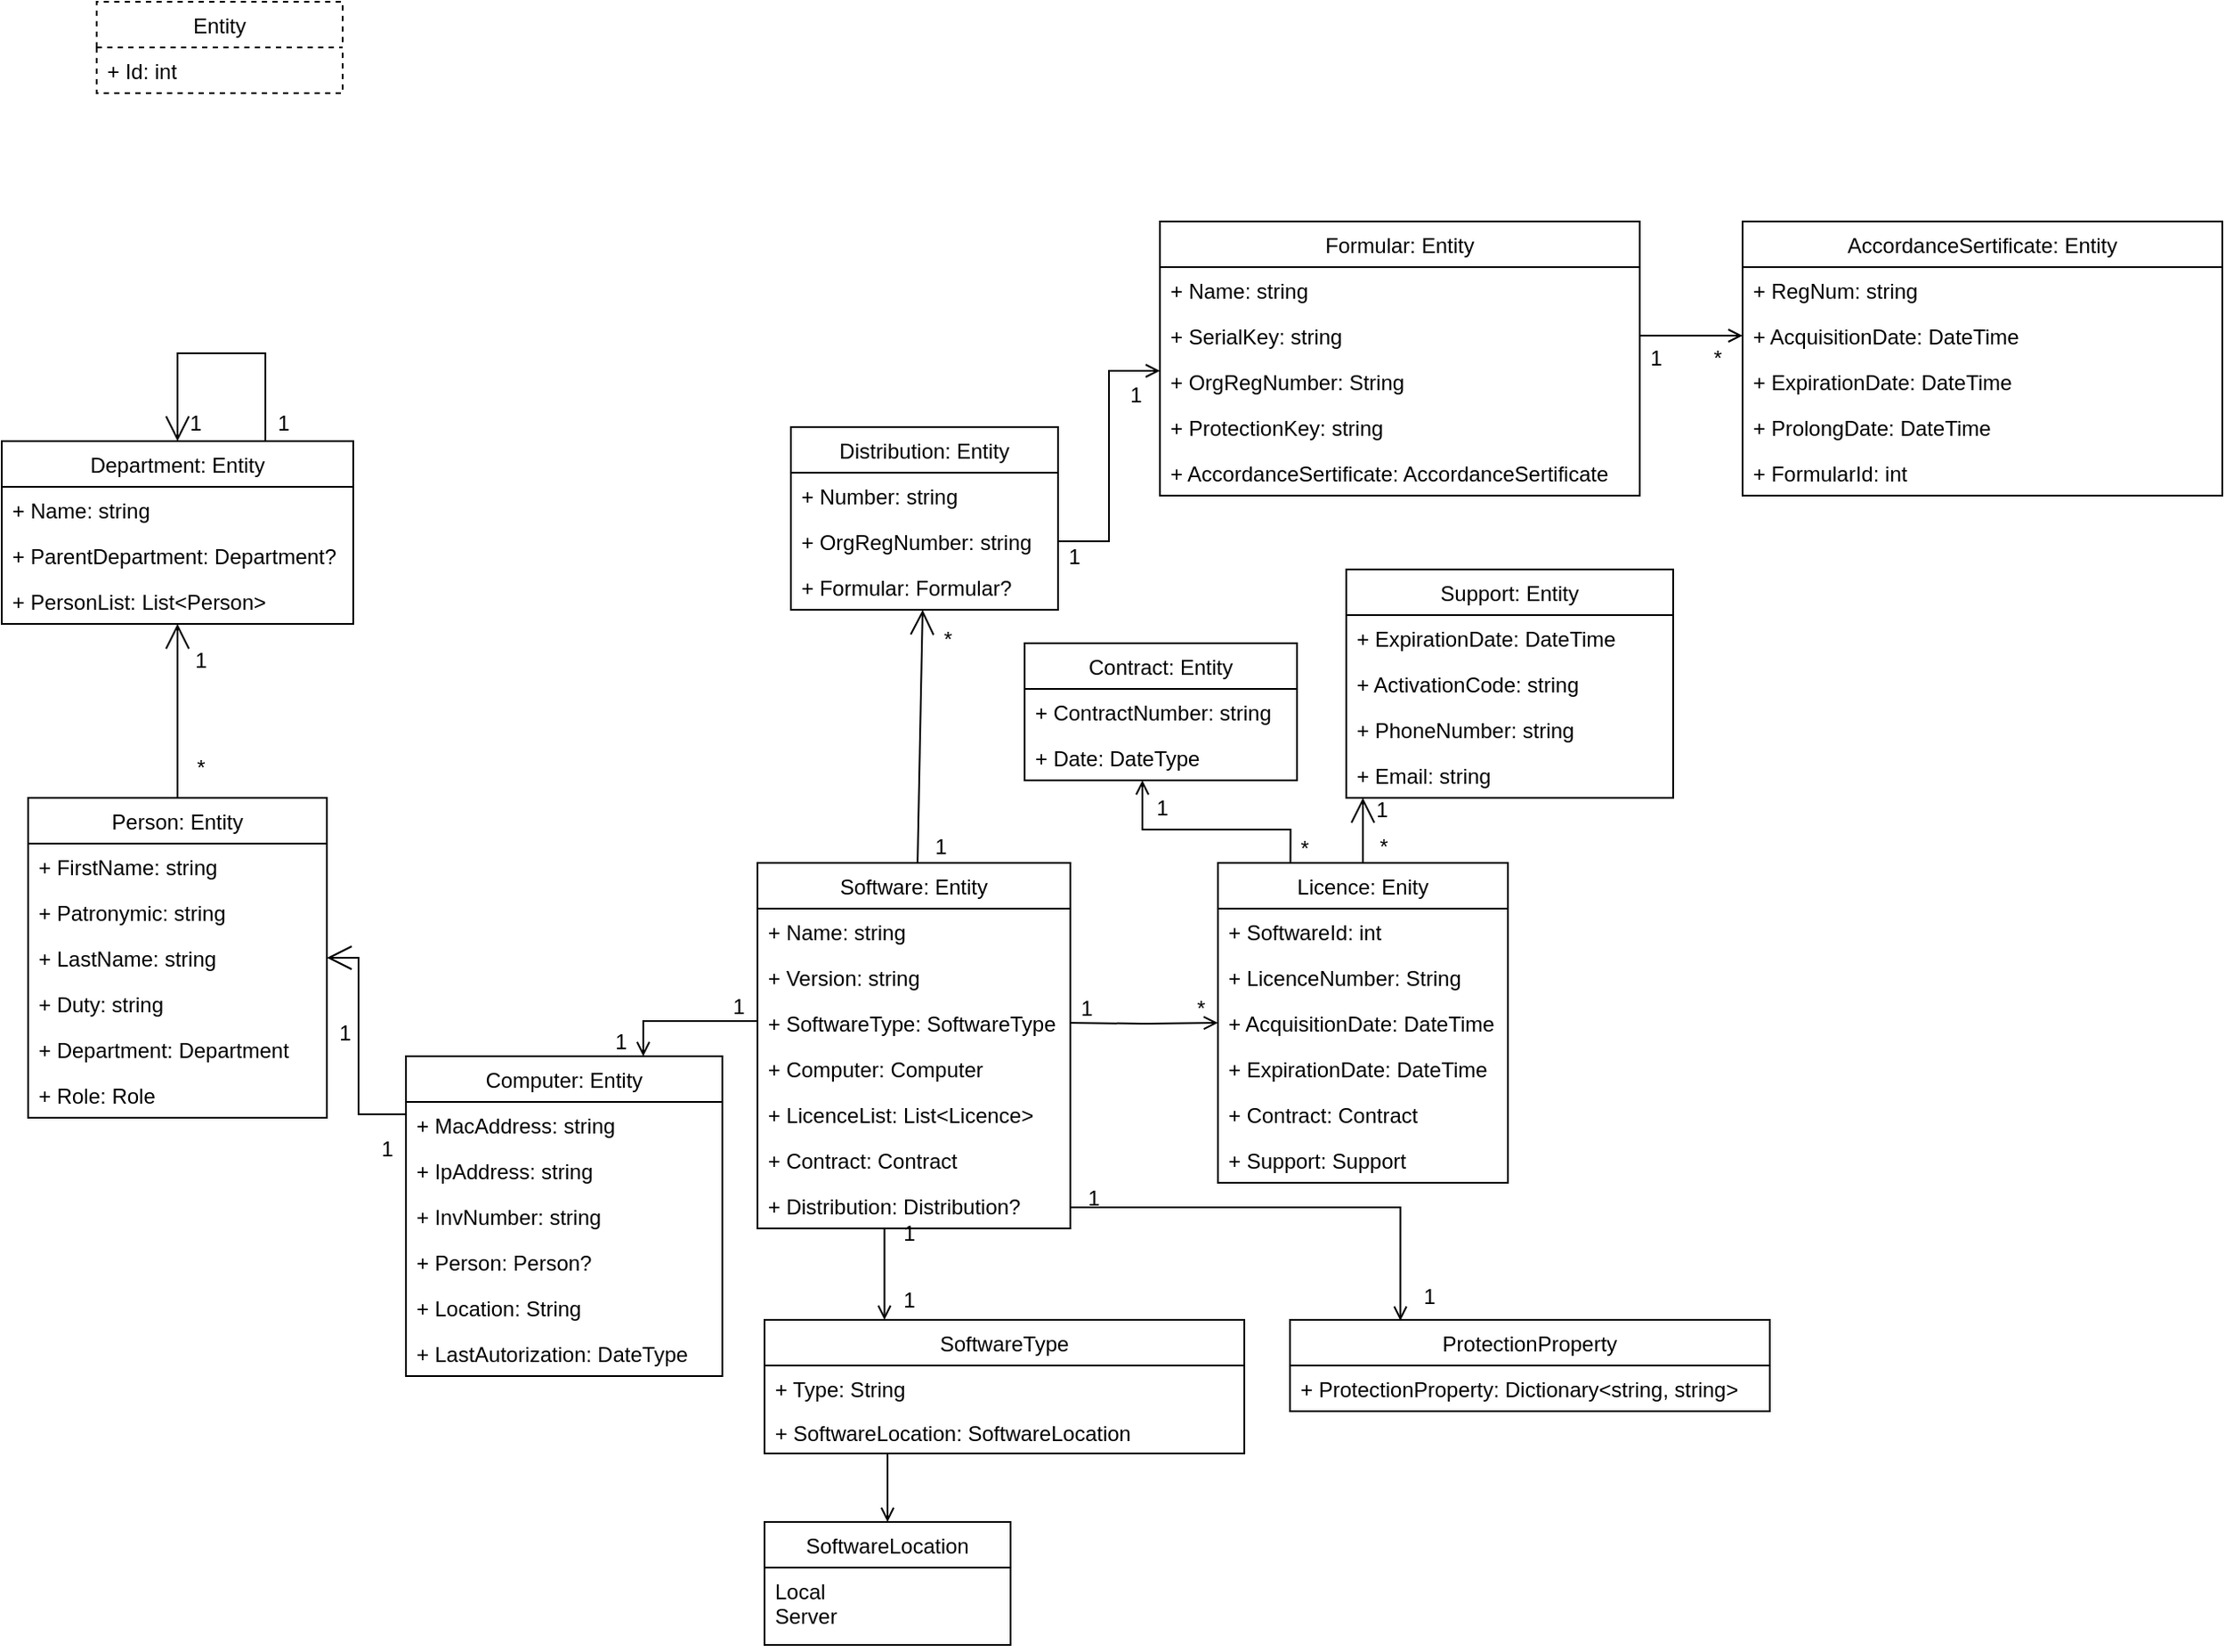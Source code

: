 <mxfile version="16.5.6" type="github">
  <diagram id="y8QH2Xs-EVp4dDAqNL8i" name="Page-1">
    <mxGraphModel dx="1185" dy="1807" grid="0" gridSize="10" guides="1" tooltips="1" connect="1" arrows="1" fold="1" page="1" pageScale="1" pageWidth="827" pageHeight="1169" math="0" shadow="0">
      <root>
        <mxCell id="0" />
        <mxCell id="1" parent="0" />
        <mxCell id="FjzVUKd9onfO_mUSDXpC-1" value="Entity" style="swimlane;fontStyle=0;childLayout=stackLayout;horizontal=1;startSize=26;fillColor=none;horizontalStack=0;resizeParent=1;resizeParentMax=0;resizeLast=0;collapsible=1;marginBottom=0;dashed=1;" parent="1" vertex="1">
          <mxGeometry x="114" y="-430" width="140" height="52" as="geometry" />
        </mxCell>
        <mxCell id="FjzVUKd9onfO_mUSDXpC-2" value="+ Id: int" style="text;strokeColor=none;fillColor=none;align=left;verticalAlign=top;spacingLeft=4;spacingRight=4;overflow=hidden;rotatable=0;points=[[0,0.5],[1,0.5]];portConstraint=eastwest;" parent="FjzVUKd9onfO_mUSDXpC-1" vertex="1">
          <mxGeometry y="26" width="140" height="26" as="geometry" />
        </mxCell>
        <mxCell id="FjzVUKd9onfO_mUSDXpC-9" value="Person: Entity" style="swimlane;fontStyle=0;childLayout=stackLayout;horizontal=1;startSize=26;fillColor=none;horizontalStack=0;resizeParent=1;resizeParentMax=0;resizeLast=0;collapsible=1;marginBottom=0;" parent="1" vertex="1">
          <mxGeometry x="75" y="23" width="170" height="182" as="geometry" />
        </mxCell>
        <mxCell id="FjzVUKd9onfO_mUSDXpC-10" value="+ FirstName: string&#xa;" style="text;strokeColor=none;fillColor=none;align=left;verticalAlign=top;spacingLeft=4;spacingRight=4;overflow=hidden;rotatable=0;points=[[0,0.5],[1,0.5]];portConstraint=eastwest;" parent="FjzVUKd9onfO_mUSDXpC-9" vertex="1">
          <mxGeometry y="26" width="170" height="26" as="geometry" />
        </mxCell>
        <mxCell id="BDBQeY_DdKFdNmqo1651-56" value="+ Patronymic: string" style="text;strokeColor=none;fillColor=none;align=left;verticalAlign=top;spacingLeft=4;spacingRight=4;overflow=hidden;rotatable=0;points=[[0,0.5],[1,0.5]];portConstraint=eastwest;" vertex="1" parent="FjzVUKd9onfO_mUSDXpC-9">
          <mxGeometry y="52" width="170" height="26" as="geometry" />
        </mxCell>
        <mxCell id="BDBQeY_DdKFdNmqo1651-55" value="+ LastName: string" style="text;strokeColor=none;fillColor=none;align=left;verticalAlign=top;spacingLeft=4;spacingRight=4;overflow=hidden;rotatable=0;points=[[0,0.5],[1,0.5]];portConstraint=eastwest;" vertex="1" parent="FjzVUKd9onfO_mUSDXpC-9">
          <mxGeometry y="78" width="170" height="26" as="geometry" />
        </mxCell>
        <mxCell id="BDBQeY_DdKFdNmqo1651-54" value="+ Duty: string" style="text;strokeColor=none;fillColor=none;align=left;verticalAlign=top;spacingLeft=4;spacingRight=4;overflow=hidden;rotatable=0;points=[[0,0.5],[1,0.5]];portConstraint=eastwest;" vertex="1" parent="FjzVUKd9onfO_mUSDXpC-9">
          <mxGeometry y="104" width="170" height="26" as="geometry" />
        </mxCell>
        <mxCell id="BDBQeY_DdKFdNmqo1651-58" value="+ Department: Department" style="text;strokeColor=none;fillColor=none;align=left;verticalAlign=top;spacingLeft=4;spacingRight=4;overflow=hidden;rotatable=0;points=[[0,0.5],[1,0.5]];portConstraint=eastwest;" vertex="1" parent="FjzVUKd9onfO_mUSDXpC-9">
          <mxGeometry y="130" width="170" height="26" as="geometry" />
        </mxCell>
        <mxCell id="BDBQeY_DdKFdNmqo1651-57" value="+ Role: Role" style="text;strokeColor=none;fillColor=none;align=left;verticalAlign=top;spacingLeft=4;spacingRight=4;overflow=hidden;rotatable=0;points=[[0,0.5],[1,0.5]];portConstraint=eastwest;" vertex="1" parent="FjzVUKd9onfO_mUSDXpC-9">
          <mxGeometry y="156" width="170" height="26" as="geometry" />
        </mxCell>
        <mxCell id="FjzVUKd9onfO_mUSDXpC-19" value="Computer: Entity" style="swimlane;fontStyle=0;childLayout=stackLayout;horizontal=1;startSize=26;fillColor=none;horizontalStack=0;resizeParent=1;resizeParentMax=0;resizeLast=0;collapsible=1;marginBottom=0;" parent="1" vertex="1">
          <mxGeometry x="290" y="170" width="180" height="182" as="geometry" />
        </mxCell>
        <mxCell id="FjzVUKd9onfO_mUSDXpC-20" value="+ MacAddress: string" style="text;strokeColor=none;fillColor=none;align=left;verticalAlign=top;spacingLeft=4;spacingRight=4;overflow=hidden;rotatable=0;points=[[0,0.5],[1,0.5]];portConstraint=eastwest;" parent="FjzVUKd9onfO_mUSDXpC-19" vertex="1">
          <mxGeometry y="26" width="180" height="26" as="geometry" />
        </mxCell>
        <mxCell id="BDBQeY_DdKFdNmqo1651-67" value="+ IpAddress: string" style="text;strokeColor=none;fillColor=none;align=left;verticalAlign=top;spacingLeft=4;spacingRight=4;overflow=hidden;rotatable=0;points=[[0,0.5],[1,0.5]];portConstraint=eastwest;" vertex="1" parent="FjzVUKd9onfO_mUSDXpC-19">
          <mxGeometry y="52" width="180" height="26" as="geometry" />
        </mxCell>
        <mxCell id="BDBQeY_DdKFdNmqo1651-66" value="+ InvNumber: string" style="text;strokeColor=none;fillColor=none;align=left;verticalAlign=top;spacingLeft=4;spacingRight=4;overflow=hidden;rotatable=0;points=[[0,0.5],[1,0.5]];portConstraint=eastwest;" vertex="1" parent="FjzVUKd9onfO_mUSDXpC-19">
          <mxGeometry y="78" width="180" height="26" as="geometry" />
        </mxCell>
        <mxCell id="BDBQeY_DdKFdNmqo1651-65" value="+ Person: Person?" style="text;strokeColor=none;fillColor=none;align=left;verticalAlign=top;spacingLeft=4;spacingRight=4;overflow=hidden;rotatable=0;points=[[0,0.5],[1,0.5]];portConstraint=eastwest;" vertex="1" parent="FjzVUKd9onfO_mUSDXpC-19">
          <mxGeometry y="104" width="180" height="26" as="geometry" />
        </mxCell>
        <mxCell id="BDBQeY_DdKFdNmqo1651-64" value="+ Location: String" style="text;strokeColor=none;fillColor=none;align=left;verticalAlign=top;spacingLeft=4;spacingRight=4;overflow=hidden;rotatable=0;points=[[0,0.5],[1,0.5]];portConstraint=eastwest;" vertex="1" parent="FjzVUKd9onfO_mUSDXpC-19">
          <mxGeometry y="130" width="180" height="26" as="geometry" />
        </mxCell>
        <mxCell id="BDBQeY_DdKFdNmqo1651-63" value="+ LastAutorization: DateType" style="text;strokeColor=none;fillColor=none;align=left;verticalAlign=top;spacingLeft=4;spacingRight=4;overflow=hidden;rotatable=0;points=[[0,0.5],[1,0.5]];portConstraint=eastwest;" vertex="1" parent="FjzVUKd9onfO_mUSDXpC-19">
          <mxGeometry y="156" width="180" height="26" as="geometry" />
        </mxCell>
        <mxCell id="FjzVUKd9onfO_mUSDXpC-21" value="Department: Entity" style="swimlane;fontStyle=0;childLayout=stackLayout;horizontal=1;startSize=26;fillColor=none;horizontalStack=0;resizeParent=1;resizeParentMax=0;resizeLast=0;collapsible=1;marginBottom=0;" parent="1" vertex="1">
          <mxGeometry x="60" y="-180" width="200" height="104" as="geometry" />
        </mxCell>
        <mxCell id="FjzVUKd9onfO_mUSDXpC-22" value="+ Name: string" style="text;strokeColor=none;fillColor=none;align=left;verticalAlign=top;spacingLeft=4;spacingRight=4;overflow=hidden;rotatable=0;points=[[0,0.5],[1,0.5]];portConstraint=eastwest;" parent="FjzVUKd9onfO_mUSDXpC-21" vertex="1">
          <mxGeometry y="26" width="200" height="26" as="geometry" />
        </mxCell>
        <mxCell id="BDBQeY_DdKFdNmqo1651-53" value="+ ParentDepartment: Department?" style="text;strokeColor=none;fillColor=none;align=left;verticalAlign=top;spacingLeft=4;spacingRight=4;overflow=hidden;rotatable=0;points=[[0,0.5],[1,0.5]];portConstraint=eastwest;" vertex="1" parent="FjzVUKd9onfO_mUSDXpC-21">
          <mxGeometry y="52" width="200" height="26" as="geometry" />
        </mxCell>
        <mxCell id="BDBQeY_DdKFdNmqo1651-52" value="+ PersonList: List&lt;Person&gt;" style="text;strokeColor=none;fillColor=none;align=left;verticalAlign=top;spacingLeft=4;spacingRight=4;overflow=hidden;rotatable=0;points=[[0,0.5],[1,0.5]];portConstraint=eastwest;" vertex="1" parent="FjzVUKd9onfO_mUSDXpC-21">
          <mxGeometry y="78" width="200" height="26" as="geometry" />
        </mxCell>
        <mxCell id="BDBQeY_DdKFdNmqo1651-5" value="" style="group" vertex="1" connectable="0" parent="1">
          <mxGeometry x="240" y="112" width="48.569" height="121.002" as="geometry" />
        </mxCell>
        <mxCell id="BDBQeY_DdKFdNmqo1651-2" value="" style="endArrow=open;endFill=1;endSize=12;html=1;rounded=0;" edge="1" parent="BDBQeY_DdKFdNmqo1651-5" target="FjzVUKd9onfO_mUSDXpC-9">
          <mxGeometry width="160" relative="1" as="geometry">
            <mxPoint x="50" y="91" as="sourcePoint" />
            <mxPoint x="28.571" y="37.306" as="targetPoint" />
            <Array as="points">
              <mxPoint x="23" y="91" />
              <mxPoint x="23" y="2" />
            </Array>
          </mxGeometry>
        </mxCell>
        <mxCell id="BDBQeY_DdKFdNmqo1651-3" value="1&lt;br&gt;" style="text;html=1;align=center;verticalAlign=middle;resizable=0;points=[];autosize=1;strokeColor=none;fillColor=none;" vertex="1" parent="BDBQeY_DdKFdNmqo1651-5">
          <mxGeometry x="5" y="35.0" width="20" height="20" as="geometry" />
        </mxCell>
        <mxCell id="BDBQeY_DdKFdNmqo1651-12" value="1" style="text;html=1;align=center;verticalAlign=middle;resizable=0;points=[];autosize=1;strokeColor=none;fillColor=none;" vertex="1" parent="BDBQeY_DdKFdNmqo1651-5">
          <mxGeometry x="28.569" y="101.002" width="20" height="20" as="geometry" />
        </mxCell>
        <mxCell id="BDBQeY_DdKFdNmqo1651-15" value="" style="group" vertex="1" connectable="0" parent="1">
          <mxGeometry x="158" y="-65" width="25" height="88" as="geometry" />
        </mxCell>
        <mxCell id="BDBQeY_DdKFdNmqo1651-13" value="*" style="text;html=1;align=center;verticalAlign=middle;resizable=0;points=[];autosize=1;strokeColor=none;fillColor=none;" vertex="1" parent="BDBQeY_DdKFdNmqo1651-15">
          <mxGeometry x="5" y="61.333" width="20" height="20" as="geometry" />
        </mxCell>
        <mxCell id="BDBQeY_DdKFdNmqo1651-14" value="1" style="text;html=1;align=center;verticalAlign=middle;resizable=0;points=[];autosize=1;strokeColor=none;fillColor=none;" vertex="1" parent="BDBQeY_DdKFdNmqo1651-15">
          <mxGeometry x="5" width="20" height="20" as="geometry" />
        </mxCell>
        <mxCell id="BDBQeY_DdKFdNmqo1651-26" value="" style="group" vertex="1" connectable="0" parent="1">
          <mxGeometry x="160" y="-230" width="70" height="50" as="geometry" />
        </mxCell>
        <mxCell id="BDBQeY_DdKFdNmqo1651-22" value="" style="endArrow=open;endFill=1;endSize=12;html=1;rounded=0;exitX=0.75;exitY=0;exitDx=0;exitDy=0;entryX=0.5;entryY=0;entryDx=0;entryDy=0;" edge="1" parent="BDBQeY_DdKFdNmqo1651-26" source="FjzVUKd9onfO_mUSDXpC-21" target="FjzVUKd9onfO_mUSDXpC-21">
          <mxGeometry width="160" relative="1" as="geometry">
            <mxPoint x="465" y="180" as="sourcePoint" />
            <mxPoint x="280" y="-60" as="targetPoint" />
            <Array as="points">
              <mxPoint x="50" />
              <mxPoint />
            </Array>
          </mxGeometry>
        </mxCell>
        <mxCell id="BDBQeY_DdKFdNmqo1651-23" value="1&lt;br&gt;" style="text;html=1;align=center;verticalAlign=middle;resizable=0;points=[];autosize=1;strokeColor=none;fillColor=none;" vertex="1" parent="BDBQeY_DdKFdNmqo1651-26">
          <mxGeometry x="50" y="30" width="20" height="20" as="geometry" />
        </mxCell>
        <mxCell id="BDBQeY_DdKFdNmqo1651-24" value="1" style="text;html=1;align=center;verticalAlign=middle;resizable=0;points=[];autosize=1;strokeColor=none;fillColor=none;" vertex="1" parent="BDBQeY_DdKFdNmqo1651-26">
          <mxGeometry y="30" width="20" height="20" as="geometry" />
        </mxCell>
        <mxCell id="BDBQeY_DdKFdNmqo1651-168" style="edgeStyle=orthogonalEdgeStyle;rounded=0;orthogonalLoop=1;jettySize=auto;html=1;entryX=0.25;entryY=0;entryDx=0;entryDy=0;startArrow=none;startFill=0;endArrow=open;endFill=0;" edge="1" parent="1" source="BDBQeY_DdKFdNmqo1651-32" target="BDBQeY_DdKFdNmqo1651-166">
          <mxGeometry relative="1" as="geometry">
            <Array as="points">
              <mxPoint x="562" y="264" />
              <mxPoint x="562" y="264" />
            </Array>
          </mxGeometry>
        </mxCell>
        <mxCell id="BDBQeY_DdKFdNmqo1651-175" style="edgeStyle=orthogonalEdgeStyle;rounded=0;orthogonalLoop=1;jettySize=auto;html=1;entryX=0.75;entryY=0;entryDx=0;entryDy=0;startArrow=none;startFill=0;endArrow=open;endFill=0;" edge="1" parent="1" source="BDBQeY_DdKFdNmqo1651-32" target="FjzVUKd9onfO_mUSDXpC-19">
          <mxGeometry relative="1" as="geometry">
            <Array as="points">
              <mxPoint x="425" y="150" />
            </Array>
          </mxGeometry>
        </mxCell>
        <mxCell id="BDBQeY_DdKFdNmqo1651-32" value="Software: Entity" style="swimlane;fontStyle=0;childLayout=stackLayout;horizontal=1;startSize=26;fillColor=none;horizontalStack=0;resizeParent=1;resizeParentMax=0;resizeLast=0;collapsible=1;marginBottom=0;" vertex="1" parent="1">
          <mxGeometry x="490" y="60" width="178" height="208" as="geometry" />
        </mxCell>
        <mxCell id="BDBQeY_DdKFdNmqo1651-42" value="+ Name: string    " style="text;strokeColor=none;fillColor=none;align=left;verticalAlign=middle;spacingLeft=4;spacingRight=4;overflow=hidden;rotatable=0;points=[[0,0.5],[1,0.5]];portConstraint=eastwest;" vertex="1" parent="BDBQeY_DdKFdNmqo1651-32">
          <mxGeometry y="26" width="178" height="26" as="geometry" />
        </mxCell>
        <mxCell id="BDBQeY_DdKFdNmqo1651-45" value="+ Version: string" style="text;strokeColor=none;fillColor=none;align=left;verticalAlign=middle;spacingLeft=4;spacingRight=4;overflow=hidden;rotatable=0;points=[[0,0.5],[1,0.5]];portConstraint=eastwest;" vertex="1" parent="BDBQeY_DdKFdNmqo1651-32">
          <mxGeometry y="52" width="178" height="26" as="geometry" />
        </mxCell>
        <mxCell id="BDBQeY_DdKFdNmqo1651-108" value="+ SoftwareType: SoftwareType" style="text;strokeColor=none;fillColor=none;align=left;verticalAlign=middle;spacingLeft=4;spacingRight=4;overflow=hidden;rotatable=0;points=[[0,0.5],[1,0.5]];portConstraint=eastwest;" vertex="1" parent="BDBQeY_DdKFdNmqo1651-32">
          <mxGeometry y="78" width="178" height="26" as="geometry" />
        </mxCell>
        <mxCell id="BDBQeY_DdKFdNmqo1651-183" value="+ Computer: Computer" style="text;strokeColor=none;fillColor=none;align=left;verticalAlign=middle;spacingLeft=4;spacingRight=4;overflow=hidden;rotatable=0;points=[[0,0.5],[1,0.5]];portConstraint=eastwest;" vertex="1" parent="BDBQeY_DdKFdNmqo1651-32">
          <mxGeometry y="104" width="178" height="26" as="geometry" />
        </mxCell>
        <mxCell id="BDBQeY_DdKFdNmqo1651-102" value="+ LicenceList: List&lt;Licence&gt; " style="text;strokeColor=none;fillColor=none;align=left;verticalAlign=middle;spacingLeft=4;spacingRight=4;overflow=hidden;rotatable=0;points=[[0,0.5],[1,0.5]];portConstraint=eastwest;" vertex="1" parent="BDBQeY_DdKFdNmqo1651-32">
          <mxGeometry y="130" width="178" height="26" as="geometry" />
        </mxCell>
        <mxCell id="BDBQeY_DdKFdNmqo1651-101" value="+ Contract: Contract" style="text;strokeColor=none;fillColor=none;align=left;verticalAlign=middle;spacingLeft=4;spacingRight=4;overflow=hidden;rotatable=0;points=[[0,0.5],[1,0.5]];portConstraint=eastwest;" vertex="1" parent="BDBQeY_DdKFdNmqo1651-32">
          <mxGeometry y="156" width="178" height="26" as="geometry" />
        </mxCell>
        <mxCell id="BDBQeY_DdKFdNmqo1651-72" value="+ Distribution: Distribution?" style="text;strokeColor=none;fillColor=none;align=left;verticalAlign=middle;spacingLeft=4;spacingRight=4;overflow=hidden;rotatable=0;points=[[0,0.5],[1,0.5]];portConstraint=eastwest;" vertex="1" parent="BDBQeY_DdKFdNmqo1651-32">
          <mxGeometry y="182" width="178" height="26" as="geometry" />
        </mxCell>
        <mxCell id="BDBQeY_DdKFdNmqo1651-46" value="Contract: Entity" style="swimlane;fontStyle=0;childLayout=stackLayout;horizontal=1;startSize=26;fillColor=none;horizontalStack=0;resizeParent=1;resizeParentMax=0;resizeLast=0;collapsible=1;marginBottom=0;" vertex="1" parent="1">
          <mxGeometry x="642" y="-65" width="155" height="78" as="geometry" />
        </mxCell>
        <mxCell id="BDBQeY_DdKFdNmqo1651-47" value="+ ContractNumber: string" style="text;strokeColor=none;fillColor=none;align=left;verticalAlign=top;spacingLeft=4;spacingRight=4;overflow=hidden;rotatable=0;points=[[0,0.5],[1,0.5]];portConstraint=eastwest;" vertex="1" parent="BDBQeY_DdKFdNmqo1651-46">
          <mxGeometry y="26" width="155" height="26" as="geometry" />
        </mxCell>
        <mxCell id="BDBQeY_DdKFdNmqo1651-48" value="+ Date: DateType" style="text;strokeColor=none;fillColor=none;align=left;verticalAlign=top;spacingLeft=4;spacingRight=4;overflow=hidden;rotatable=0;points=[[0,0.5],[1,0.5]];portConstraint=eastwest;" vertex="1" parent="BDBQeY_DdKFdNmqo1651-46">
          <mxGeometry y="52" width="155" height="26" as="geometry" />
        </mxCell>
        <mxCell id="BDBQeY_DdKFdNmqo1651-10" value="" style="endArrow=open;endFill=1;endSize=12;html=1;rounded=0;exitX=0.5;exitY=0;exitDx=0;exitDy=0;" edge="1" parent="1" source="FjzVUKd9onfO_mUSDXpC-9" target="FjzVUKd9onfO_mUSDXpC-21">
          <mxGeometry width="160" relative="1" as="geometry">
            <mxPoint x="340" y="200" as="sourcePoint" />
            <mxPoint x="155" y="-28" as="targetPoint" />
            <Array as="points" />
          </mxGeometry>
        </mxCell>
        <mxCell id="BDBQeY_DdKFdNmqo1651-68" value="Support: Entity" style="swimlane;fontStyle=0;childLayout=stackLayout;horizontal=1;startSize=26;fillColor=none;horizontalStack=0;resizeParent=1;resizeParentMax=0;resizeLast=0;collapsible=1;marginBottom=0;" vertex="1" parent="1">
          <mxGeometry x="825" y="-107" width="186" height="130" as="geometry" />
        </mxCell>
        <mxCell id="BDBQeY_DdKFdNmqo1651-69" value="+ ExpirationDate: DateTime" style="text;strokeColor=none;fillColor=none;align=left;verticalAlign=top;spacingLeft=4;spacingRight=4;overflow=hidden;rotatable=0;points=[[0,0.5],[1,0.5]];portConstraint=eastwest;" vertex="1" parent="BDBQeY_DdKFdNmqo1651-68">
          <mxGeometry y="26" width="186" height="26" as="geometry" />
        </mxCell>
        <mxCell id="BDBQeY_DdKFdNmqo1651-70" value="+ ActivationCode: string" style="text;strokeColor=none;fillColor=none;align=left;verticalAlign=top;spacingLeft=4;spacingRight=4;overflow=hidden;rotatable=0;points=[[0,0.5],[1,0.5]];portConstraint=eastwest;" vertex="1" parent="BDBQeY_DdKFdNmqo1651-68">
          <mxGeometry y="52" width="186" height="26" as="geometry" />
        </mxCell>
        <mxCell id="BDBQeY_DdKFdNmqo1651-71" value="+ PhoneNumber: string" style="text;strokeColor=none;fillColor=none;align=left;verticalAlign=top;spacingLeft=4;spacingRight=4;overflow=hidden;rotatable=0;points=[[0,0.5],[1,0.5]];portConstraint=eastwest;" vertex="1" parent="BDBQeY_DdKFdNmqo1651-68">
          <mxGeometry y="78" width="186" height="26" as="geometry" />
        </mxCell>
        <mxCell id="BDBQeY_DdKFdNmqo1651-109" value="+ Email: string" style="text;strokeColor=none;fillColor=none;align=left;verticalAlign=top;spacingLeft=4;spacingRight=4;overflow=hidden;rotatable=0;points=[[0,0.5],[1,0.5]];portConstraint=eastwest;" vertex="1" parent="BDBQeY_DdKFdNmqo1651-68">
          <mxGeometry y="104" width="186" height="26" as="geometry" />
        </mxCell>
        <mxCell id="BDBQeY_DdKFdNmqo1651-73" value="Distribution: Entity" style="swimlane;fontStyle=0;childLayout=stackLayout;horizontal=1;startSize=26;fillColor=none;horizontalStack=0;resizeParent=1;resizeParentMax=0;resizeLast=0;collapsible=1;marginBottom=0;" vertex="1" parent="1">
          <mxGeometry x="509" y="-188" width="152" height="104" as="geometry" />
        </mxCell>
        <mxCell id="BDBQeY_DdKFdNmqo1651-74" value="+ Number: string" style="text;strokeColor=none;fillColor=none;align=left;verticalAlign=top;spacingLeft=4;spacingRight=4;overflow=hidden;rotatable=0;points=[[0,0.5],[1,0.5]];portConstraint=eastwest;" vertex="1" parent="BDBQeY_DdKFdNmqo1651-73">
          <mxGeometry y="26" width="152" height="26" as="geometry" />
        </mxCell>
        <mxCell id="BDBQeY_DdKFdNmqo1651-75" value="+ OrgRegNumber: string" style="text;strokeColor=none;fillColor=none;align=left;verticalAlign=top;spacingLeft=4;spacingRight=4;overflow=hidden;rotatable=0;points=[[0,0.5],[1,0.5]];portConstraint=eastwest;" vertex="1" parent="BDBQeY_DdKFdNmqo1651-73">
          <mxGeometry y="52" width="152" height="26" as="geometry" />
        </mxCell>
        <mxCell id="BDBQeY_DdKFdNmqo1651-76" value="+ Formular: Formular?" style="text;strokeColor=none;fillColor=none;align=left;verticalAlign=top;spacingLeft=4;spacingRight=4;overflow=hidden;rotatable=0;points=[[0,0.5],[1,0.5]];portConstraint=eastwest;" vertex="1" parent="BDBQeY_DdKFdNmqo1651-73">
          <mxGeometry y="78" width="152" height="26" as="geometry" />
        </mxCell>
        <mxCell id="BDBQeY_DdKFdNmqo1651-78" value="Formular: Entity" style="swimlane;fontStyle=0;childLayout=stackLayout;horizontal=1;startSize=26;fillColor=none;horizontalStack=0;resizeParent=1;resizeParentMax=0;resizeLast=0;collapsible=1;marginBottom=0;" vertex="1" parent="1">
          <mxGeometry x="719" y="-305" width="273" height="156" as="geometry" />
        </mxCell>
        <mxCell id="BDBQeY_DdKFdNmqo1651-79" value="+ Name: string" style="text;strokeColor=none;fillColor=none;align=left;verticalAlign=top;spacingLeft=4;spacingRight=4;overflow=hidden;rotatable=0;points=[[0,0.5],[1,0.5]];portConstraint=eastwest;" vertex="1" parent="BDBQeY_DdKFdNmqo1651-78">
          <mxGeometry y="26" width="273" height="26" as="geometry" />
        </mxCell>
        <mxCell id="BDBQeY_DdKFdNmqo1651-80" value="+ SerialKey: string " style="text;strokeColor=none;fillColor=none;align=left;verticalAlign=top;spacingLeft=4;spacingRight=4;overflow=hidden;rotatable=0;points=[[0,0.5],[1,0.5]];portConstraint=eastwest;" vertex="1" parent="BDBQeY_DdKFdNmqo1651-78">
          <mxGeometry y="52" width="273" height="26" as="geometry" />
        </mxCell>
        <mxCell id="BDBQeY_DdKFdNmqo1651-83" value="+ OrgRegNumber: String" style="text;strokeColor=none;fillColor=none;align=left;verticalAlign=top;spacingLeft=4;spacingRight=4;overflow=hidden;rotatable=0;points=[[0,0.5],[1,0.5]];portConstraint=eastwest;" vertex="1" parent="BDBQeY_DdKFdNmqo1651-78">
          <mxGeometry y="78" width="273" height="26" as="geometry" />
        </mxCell>
        <mxCell id="BDBQeY_DdKFdNmqo1651-82" value="+ ProtectionKey: string" style="text;strokeColor=none;fillColor=none;align=left;verticalAlign=top;spacingLeft=4;spacingRight=4;overflow=hidden;rotatable=0;points=[[0,0.5],[1,0.5]];portConstraint=eastwest;" vertex="1" parent="BDBQeY_DdKFdNmqo1651-78">
          <mxGeometry y="104" width="273" height="26" as="geometry" />
        </mxCell>
        <mxCell id="BDBQeY_DdKFdNmqo1651-81" value="+ AccordanceSertificate: AccordanceSertificate" style="text;strokeColor=none;fillColor=none;align=left;verticalAlign=top;spacingLeft=4;spacingRight=4;overflow=hidden;rotatable=0;points=[[0,0.5],[1,0.5]];portConstraint=eastwest;" vertex="1" parent="BDBQeY_DdKFdNmqo1651-78">
          <mxGeometry y="130" width="273" height="26" as="geometry" />
        </mxCell>
        <mxCell id="BDBQeY_DdKFdNmqo1651-123" style="edgeStyle=orthogonalEdgeStyle;rounded=0;orthogonalLoop=1;jettySize=auto;html=1;exitX=0.25;exitY=0;exitDx=0;exitDy=0;endArrow=open;endFill=0;" edge="1" parent="1" source="BDBQeY_DdKFdNmqo1651-84" target="BDBQeY_DdKFdNmqo1651-46">
          <mxGeometry relative="1" as="geometry">
            <Array as="points">
              <mxPoint x="793" y="41" />
              <mxPoint x="709" y="41" />
            </Array>
          </mxGeometry>
        </mxCell>
        <mxCell id="BDBQeY_DdKFdNmqo1651-84" value="Licence: Enity" style="swimlane;fontStyle=0;childLayout=stackLayout;horizontal=1;startSize=26;fillColor=none;horizontalStack=0;resizeParent=1;resizeParentMax=0;resizeLast=0;collapsible=1;marginBottom=0;" vertex="1" parent="1">
          <mxGeometry x="752" y="60" width="165" height="182" as="geometry" />
        </mxCell>
        <mxCell id="BDBQeY_DdKFdNmqo1651-103" value="+ SoftwareId: int" style="text;strokeColor=none;fillColor=none;align=left;verticalAlign=middle;spacingLeft=4;spacingRight=4;overflow=hidden;rotatable=0;points=[[0,0.5],[1,0.5]];portConstraint=eastwest;" vertex="1" parent="BDBQeY_DdKFdNmqo1651-84">
          <mxGeometry y="26" width="165" height="26" as="geometry" />
        </mxCell>
        <mxCell id="BDBQeY_DdKFdNmqo1651-88" value="+ LicenceNumber: String" style="text;strokeColor=none;fillColor=none;align=left;verticalAlign=middle;spacingLeft=4;spacingRight=4;overflow=hidden;rotatable=0;points=[[0,0.5],[1,0.5]];portConstraint=eastwest;" vertex="1" parent="BDBQeY_DdKFdNmqo1651-84">
          <mxGeometry y="52" width="165" height="26" as="geometry" />
        </mxCell>
        <mxCell id="BDBQeY_DdKFdNmqo1651-89" value="+ AcquisitionDate: DateTime" style="text;strokeColor=none;fillColor=none;align=left;verticalAlign=middle;spacingLeft=4;spacingRight=4;overflow=hidden;rotatable=0;points=[[0,0.5],[1,0.5]];portConstraint=eastwest;" vertex="1" parent="BDBQeY_DdKFdNmqo1651-84">
          <mxGeometry y="78" width="165" height="26" as="geometry" />
        </mxCell>
        <mxCell id="BDBQeY_DdKFdNmqo1651-90" value="+ ExpirationDate: DateTime" style="text;strokeColor=none;fillColor=none;align=left;verticalAlign=middle;spacingLeft=4;spacingRight=4;overflow=hidden;rotatable=0;points=[[0,0.5],[1,0.5]];portConstraint=eastwest;" vertex="1" parent="BDBQeY_DdKFdNmqo1651-84">
          <mxGeometry y="104" width="165" height="26" as="geometry" />
        </mxCell>
        <mxCell id="BDBQeY_DdKFdNmqo1651-91" value="+ Contract: Contract" style="text;strokeColor=none;fillColor=none;align=left;verticalAlign=middle;spacingLeft=4;spacingRight=4;overflow=hidden;rotatable=0;points=[[0,0.5],[1,0.5]];portConstraint=eastwest;" vertex="1" parent="BDBQeY_DdKFdNmqo1651-84">
          <mxGeometry y="130" width="165" height="26" as="geometry" />
        </mxCell>
        <mxCell id="BDBQeY_DdKFdNmqo1651-110" value="+ Support: Support" style="text;strokeColor=none;fillColor=none;align=left;verticalAlign=middle;spacingLeft=4;spacingRight=4;overflow=hidden;rotatable=0;points=[[0,0.5],[1,0.5]];portConstraint=eastwest;" vertex="1" parent="BDBQeY_DdKFdNmqo1651-84">
          <mxGeometry y="156" width="165" height="26" as="geometry" />
        </mxCell>
        <mxCell id="BDBQeY_DdKFdNmqo1651-105" value="SoftwareLocation" style="swimlane;fontStyle=0;childLayout=stackLayout;horizontal=1;startSize=26;fillColor=none;horizontalStack=0;resizeParent=1;resizeParentMax=0;resizeLast=0;collapsible=1;marginBottom=0;" vertex="1" parent="1">
          <mxGeometry x="494" y="435" width="140" height="70" as="geometry" />
        </mxCell>
        <mxCell id="BDBQeY_DdKFdNmqo1651-106" value="Local&#xa;Server" style="text;strokeColor=none;fillColor=none;align=left;verticalAlign=top;spacingLeft=4;spacingRight=4;overflow=hidden;rotatable=0;points=[[0,0.5],[1,0.5]];portConstraint=eastwest;" vertex="1" parent="BDBQeY_DdKFdNmqo1651-105">
          <mxGeometry y="26" width="140" height="44" as="geometry" />
        </mxCell>
        <mxCell id="BDBQeY_DdKFdNmqo1651-117" value="" style="group" vertex="1" connectable="0" parent="1">
          <mxGeometry x="836" y="21" width="18" height="39" as="geometry" />
        </mxCell>
        <mxCell id="BDBQeY_DdKFdNmqo1651-112" value="" style="endArrow=open;endFill=1;endSize=12;html=1;rounded=0;entryX=0.051;entryY=1;entryDx=0;entryDy=0;entryPerimeter=0;" edge="1" parent="BDBQeY_DdKFdNmqo1651-117" source="BDBQeY_DdKFdNmqo1651-84" target="BDBQeY_DdKFdNmqo1651-109">
          <mxGeometry width="160" relative="1" as="geometry">
            <mxPoint x="82" y="39" as="sourcePoint" />
            <mxPoint x="194.571" y="60.306" as="targetPoint" />
            <Array as="points" />
          </mxGeometry>
        </mxCell>
        <mxCell id="BDBQeY_DdKFdNmqo1651-115" value="1" style="text;html=1;align=center;verticalAlign=middle;resizable=0;points=[];autosize=1;strokeColor=none;fillColor=none;" vertex="1" parent="BDBQeY_DdKFdNmqo1651-117">
          <mxGeometry width="17" height="18" as="geometry" />
        </mxCell>
        <mxCell id="BDBQeY_DdKFdNmqo1651-116" value="*" style="text;html=1;align=center;verticalAlign=middle;resizable=0;points=[];autosize=1;strokeColor=none;fillColor=none;" vertex="1" parent="BDBQeY_DdKFdNmqo1651-117">
          <mxGeometry x="2" y="21" width="15" height="18" as="geometry" />
        </mxCell>
        <mxCell id="BDBQeY_DdKFdNmqo1651-124" value="1" style="text;html=1;align=center;verticalAlign=middle;resizable=0;points=[];autosize=1;strokeColor=none;fillColor=none;" vertex="1" parent="1">
          <mxGeometry x="711" y="20" width="17" height="18" as="geometry" />
        </mxCell>
        <mxCell id="BDBQeY_DdKFdNmqo1651-125" value="*" style="text;html=1;align=center;verticalAlign=middle;resizable=0;points=[];autosize=1;strokeColor=none;fillColor=none;" vertex="1" parent="1">
          <mxGeometry x="793" y="43" width="15" height="18" as="geometry" />
        </mxCell>
        <mxCell id="BDBQeY_DdKFdNmqo1651-127" value="" style="endArrow=open;endFill=1;endSize=12;html=1;rounded=0;" edge="1" parent="1" source="BDBQeY_DdKFdNmqo1651-32" target="BDBQeY_DdKFdNmqo1651-73">
          <mxGeometry width="160" relative="1" as="geometry">
            <mxPoint x="552.5" y="70" as="sourcePoint" />
            <mxPoint x="512" y="33.0" as="targetPoint" />
          </mxGeometry>
        </mxCell>
        <mxCell id="BDBQeY_DdKFdNmqo1651-129" style="edgeStyle=orthogonalEdgeStyle;rounded=0;orthogonalLoop=1;jettySize=auto;html=1;endArrow=open;endFill=0;" edge="1" parent="1" target="BDBQeY_DdKFdNmqo1651-84">
          <mxGeometry relative="1" as="geometry">
            <mxPoint x="668" y="151" as="sourcePoint" />
          </mxGeometry>
        </mxCell>
        <mxCell id="BDBQeY_DdKFdNmqo1651-130" value="*" style="text;html=1;align=center;verticalAlign=middle;resizable=0;points=[];autosize=1;strokeColor=none;fillColor=none;" vertex="1" parent="1">
          <mxGeometry x="734" y="134" width="15" height="18" as="geometry" />
        </mxCell>
        <mxCell id="BDBQeY_DdKFdNmqo1651-131" value="1" style="text;html=1;align=center;verticalAlign=middle;resizable=0;points=[];autosize=1;strokeColor=none;fillColor=none;" vertex="1" parent="1">
          <mxGeometry x="668" y="134" width="17" height="18" as="geometry" />
        </mxCell>
        <mxCell id="BDBQeY_DdKFdNmqo1651-136" style="edgeStyle=orthogonalEdgeStyle;rounded=0;orthogonalLoop=1;jettySize=auto;html=1;entryX=0;entryY=0.5;entryDx=0;entryDy=0;endArrow=open;endFill=0;" edge="1" parent="1" source="BDBQeY_DdKFdNmqo1651-80" target="BDBQeY_DdKFdNmqo1651-151">
          <mxGeometry relative="1" as="geometry">
            <mxPoint x="1039" y="345" as="targetPoint" />
          </mxGeometry>
        </mxCell>
        <mxCell id="BDBQeY_DdKFdNmqo1651-137" style="edgeStyle=orthogonalEdgeStyle;rounded=0;orthogonalLoop=1;jettySize=auto;html=1;endArrow=open;endFill=0;entryX=0;entryY=0.269;entryDx=0;entryDy=0;entryPerimeter=0;" edge="1" parent="1" source="BDBQeY_DdKFdNmqo1651-75" target="BDBQeY_DdKFdNmqo1651-83">
          <mxGeometry relative="1" as="geometry">
            <mxPoint x="707" y="365" as="targetPoint" />
          </mxGeometry>
        </mxCell>
        <mxCell id="BDBQeY_DdKFdNmqo1651-140" value="*" style="text;html=1;align=center;verticalAlign=middle;resizable=0;points=[];autosize=1;strokeColor=none;fillColor=none;" vertex="1" parent="1">
          <mxGeometry x="590" y="-76" width="15" height="18" as="geometry" />
        </mxCell>
        <mxCell id="BDBQeY_DdKFdNmqo1651-142" value="1" style="text;html=1;align=center;verticalAlign=middle;resizable=0;points=[];autosize=1;strokeColor=none;fillColor=none;" vertex="1" parent="1">
          <mxGeometry x="585" y="42" width="17" height="18" as="geometry" />
        </mxCell>
        <mxCell id="BDBQeY_DdKFdNmqo1651-143" value="1" style="text;html=1;align=center;verticalAlign=middle;resizable=0;points=[];autosize=1;strokeColor=none;fillColor=none;" vertex="1" parent="1">
          <mxGeometry x="992" y="-236" width="17" height="18" as="geometry" />
        </mxCell>
        <mxCell id="BDBQeY_DdKFdNmqo1651-144" value="*" style="text;html=1;align=center;verticalAlign=middle;resizable=0;points=[];autosize=1;strokeColor=none;fillColor=none;" vertex="1" parent="1">
          <mxGeometry x="1028" y="-236" width="15" height="18" as="geometry" />
        </mxCell>
        <mxCell id="BDBQeY_DdKFdNmqo1651-145" value="AccordanceSertificate: Entity" style="swimlane;fontStyle=0;childLayout=stackLayout;horizontal=1;startSize=26;fillColor=none;horizontalStack=0;resizeParent=1;resizeParentMax=0;resizeLast=0;collapsible=1;marginBottom=0;" vertex="1" parent="1">
          <mxGeometry x="1050.5" y="-305" width="273" height="156" as="geometry" />
        </mxCell>
        <mxCell id="BDBQeY_DdKFdNmqo1651-146" value="+ RegNum: string" style="text;strokeColor=none;fillColor=none;align=left;verticalAlign=top;spacingLeft=4;spacingRight=4;overflow=hidden;rotatable=0;points=[[0,0.5],[1,0.5]];portConstraint=eastwest;" vertex="1" parent="BDBQeY_DdKFdNmqo1651-145">
          <mxGeometry y="26" width="273" height="26" as="geometry" />
        </mxCell>
        <mxCell id="BDBQeY_DdKFdNmqo1651-151" value="+ AcquisitionDate: DateTime" style="text;strokeColor=none;fillColor=none;align=left;verticalAlign=top;spacingLeft=4;spacingRight=4;overflow=hidden;rotatable=0;points=[[0,0.5],[1,0.5]];portConstraint=eastwest;" vertex="1" parent="BDBQeY_DdKFdNmqo1651-145">
          <mxGeometry y="52" width="273" height="26" as="geometry" />
        </mxCell>
        <mxCell id="BDBQeY_DdKFdNmqo1651-152" value="+ ExpirationDate: DateTime" style="text;strokeColor=none;fillColor=none;align=left;verticalAlign=top;spacingLeft=4;spacingRight=4;overflow=hidden;rotatable=0;points=[[0,0.5],[1,0.5]];portConstraint=eastwest;" vertex="1" parent="BDBQeY_DdKFdNmqo1651-145">
          <mxGeometry y="78" width="273" height="26" as="geometry" />
        </mxCell>
        <mxCell id="BDBQeY_DdKFdNmqo1651-153" value="+ ProlongDate: DateTime" style="text;strokeColor=none;fillColor=none;align=left;verticalAlign=top;spacingLeft=4;spacingRight=4;overflow=hidden;rotatable=0;points=[[0,0.5],[1,0.5]];portConstraint=eastwest;" vertex="1" parent="BDBQeY_DdKFdNmqo1651-145">
          <mxGeometry y="104" width="273" height="26" as="geometry" />
        </mxCell>
        <mxCell id="BDBQeY_DdKFdNmqo1651-154" value="+ FormularId: int" style="text;strokeColor=none;fillColor=none;align=left;verticalAlign=top;spacingLeft=4;spacingRight=4;overflow=hidden;rotatable=0;points=[[0,0.5],[1,0.5]];portConstraint=eastwest;" vertex="1" parent="BDBQeY_DdKFdNmqo1651-145">
          <mxGeometry y="130" width="273" height="26" as="geometry" />
        </mxCell>
        <mxCell id="BDBQeY_DdKFdNmqo1651-162" style="edgeStyle=orthogonalEdgeStyle;rounded=0;orthogonalLoop=1;jettySize=auto;html=1;entryX=0.23;entryY=0.01;entryDx=0;entryDy=0;endArrow=open;endFill=0;startArrow=none;startFill=0;entryPerimeter=0;" edge="1" parent="1" source="BDBQeY_DdKFdNmqo1651-72" target="BDBQeY_DdKFdNmqo1651-164">
          <mxGeometry relative="1" as="geometry">
            <mxPoint x="1107.227" y="212.988" as="targetPoint" />
            <Array as="points">
              <mxPoint x="579" y="256" />
              <mxPoint x="855" y="256" />
              <mxPoint x="855" y="321" />
            </Array>
          </mxGeometry>
        </mxCell>
        <mxCell id="BDBQeY_DdKFdNmqo1651-164" value="ProtectionProperty" style="swimlane;fontStyle=0;childLayout=stackLayout;horizontal=1;startSize=26;fillColor=none;horizontalStack=0;resizeParent=1;resizeParentMax=0;resizeLast=0;collapsible=1;marginBottom=0;" vertex="1" parent="1">
          <mxGeometry x="793" y="320" width="273" height="52" as="geometry" />
        </mxCell>
        <mxCell id="BDBQeY_DdKFdNmqo1651-165" value="+ ProtectionProperty: Dictionary&lt;string, string&gt;" style="text;strokeColor=none;fillColor=none;align=left;verticalAlign=top;spacingLeft=4;spacingRight=4;overflow=hidden;rotatable=0;points=[[0,0.5],[1,0.5]];portConstraint=eastwest;" vertex="1" parent="BDBQeY_DdKFdNmqo1651-164">
          <mxGeometry y="26" width="273" height="26" as="geometry" />
        </mxCell>
        <mxCell id="BDBQeY_DdKFdNmqo1651-166" value="SoftwareType" style="swimlane;fontStyle=0;childLayout=stackLayout;horizontal=1;startSize=26;fillColor=none;horizontalStack=0;resizeParent=1;resizeParentMax=0;resizeLast=0;collapsible=1;marginBottom=0;" vertex="1" parent="1">
          <mxGeometry x="494" y="320" width="273" height="76" as="geometry" />
        </mxCell>
        <mxCell id="BDBQeY_DdKFdNmqo1651-167" value="+ Type: String" style="text;strokeColor=none;fillColor=none;align=left;verticalAlign=top;spacingLeft=4;spacingRight=4;overflow=hidden;rotatable=0;points=[[0,0.5],[1,0.5]];portConstraint=eastwest;" vertex="1" parent="BDBQeY_DdKFdNmqo1651-166">
          <mxGeometry y="26" width="273" height="25" as="geometry" />
        </mxCell>
        <mxCell id="BDBQeY_DdKFdNmqo1651-180" value="+ SoftwareLocation: SoftwareLocation" style="text;strokeColor=none;fillColor=none;align=left;verticalAlign=top;spacingLeft=4;spacingRight=4;overflow=hidden;rotatable=0;points=[[0,0.5],[1,0.5]];portConstraint=eastwest;" vertex="1" parent="BDBQeY_DdKFdNmqo1651-166">
          <mxGeometry y="51" width="273" height="25" as="geometry" />
        </mxCell>
        <mxCell id="BDBQeY_DdKFdNmqo1651-169" style="edgeStyle=orthogonalEdgeStyle;rounded=0;orthogonalLoop=1;jettySize=auto;html=1;entryX=0.5;entryY=0;entryDx=0;entryDy=0;startArrow=none;startFill=0;endArrow=open;endFill=0;" edge="1" parent="1" source="BDBQeY_DdKFdNmqo1651-166" target="BDBQeY_DdKFdNmqo1651-105">
          <mxGeometry relative="1" as="geometry">
            <mxPoint x="564" y="397" as="sourcePoint" />
            <Array as="points">
              <mxPoint x="564" y="406" />
              <mxPoint x="564" y="406" />
            </Array>
          </mxGeometry>
        </mxCell>
        <mxCell id="BDBQeY_DdKFdNmqo1651-170" value="1" style="text;html=1;align=center;verticalAlign=middle;resizable=0;points=[];autosize=1;strokeColor=none;fillColor=none;" vertex="1" parent="1">
          <mxGeometry x="567" y="300" width="17" height="18" as="geometry" />
        </mxCell>
        <mxCell id="BDBQeY_DdKFdNmqo1651-171" value="1" style="text;html=1;align=center;verticalAlign=middle;resizable=0;points=[];autosize=1;strokeColor=none;fillColor=none;" vertex="1" parent="1">
          <mxGeometry x="567" y="262" width="17" height="18" as="geometry" />
        </mxCell>
        <mxCell id="BDBQeY_DdKFdNmqo1651-172" value="1" style="text;html=1;align=center;verticalAlign=middle;resizable=0;points=[];autosize=1;strokeColor=none;fillColor=none;" vertex="1" parent="1">
          <mxGeometry x="863" y="298" width="17" height="18" as="geometry" />
        </mxCell>
        <mxCell id="BDBQeY_DdKFdNmqo1651-173" value="1" style="text;html=1;align=center;verticalAlign=middle;resizable=0;points=[];autosize=1;strokeColor=none;fillColor=none;" vertex="1" parent="1">
          <mxGeometry x="672" y="242" width="17" height="18" as="geometry" />
        </mxCell>
        <mxCell id="BDBQeY_DdKFdNmqo1651-176" value="1" style="text;html=1;align=center;verticalAlign=middle;resizable=0;points=[];autosize=1;strokeColor=none;fillColor=none;" vertex="1" parent="1">
          <mxGeometry x="470" y="133" width="17" height="18" as="geometry" />
        </mxCell>
        <mxCell id="BDBQeY_DdKFdNmqo1651-177" value="1" style="text;html=1;align=center;verticalAlign=middle;resizable=0;points=[];autosize=1;strokeColor=none;fillColor=none;" vertex="1" parent="1">
          <mxGeometry x="403" y="153" width="17" height="18" as="geometry" />
        </mxCell>
        <mxCell id="BDBQeY_DdKFdNmqo1651-184" value="1" style="text;html=1;align=center;verticalAlign=middle;resizable=0;points=[];autosize=1;strokeColor=none;fillColor=none;" vertex="1" parent="1">
          <mxGeometry x="661" y="-123" width="17" height="18" as="geometry" />
        </mxCell>
        <mxCell id="BDBQeY_DdKFdNmqo1651-185" value="1" style="text;html=1;align=center;verticalAlign=middle;resizable=0;points=[];autosize=1;strokeColor=none;fillColor=none;" vertex="1" parent="1">
          <mxGeometry x="696" y="-215" width="17" height="18" as="geometry" />
        </mxCell>
      </root>
    </mxGraphModel>
  </diagram>
</mxfile>
